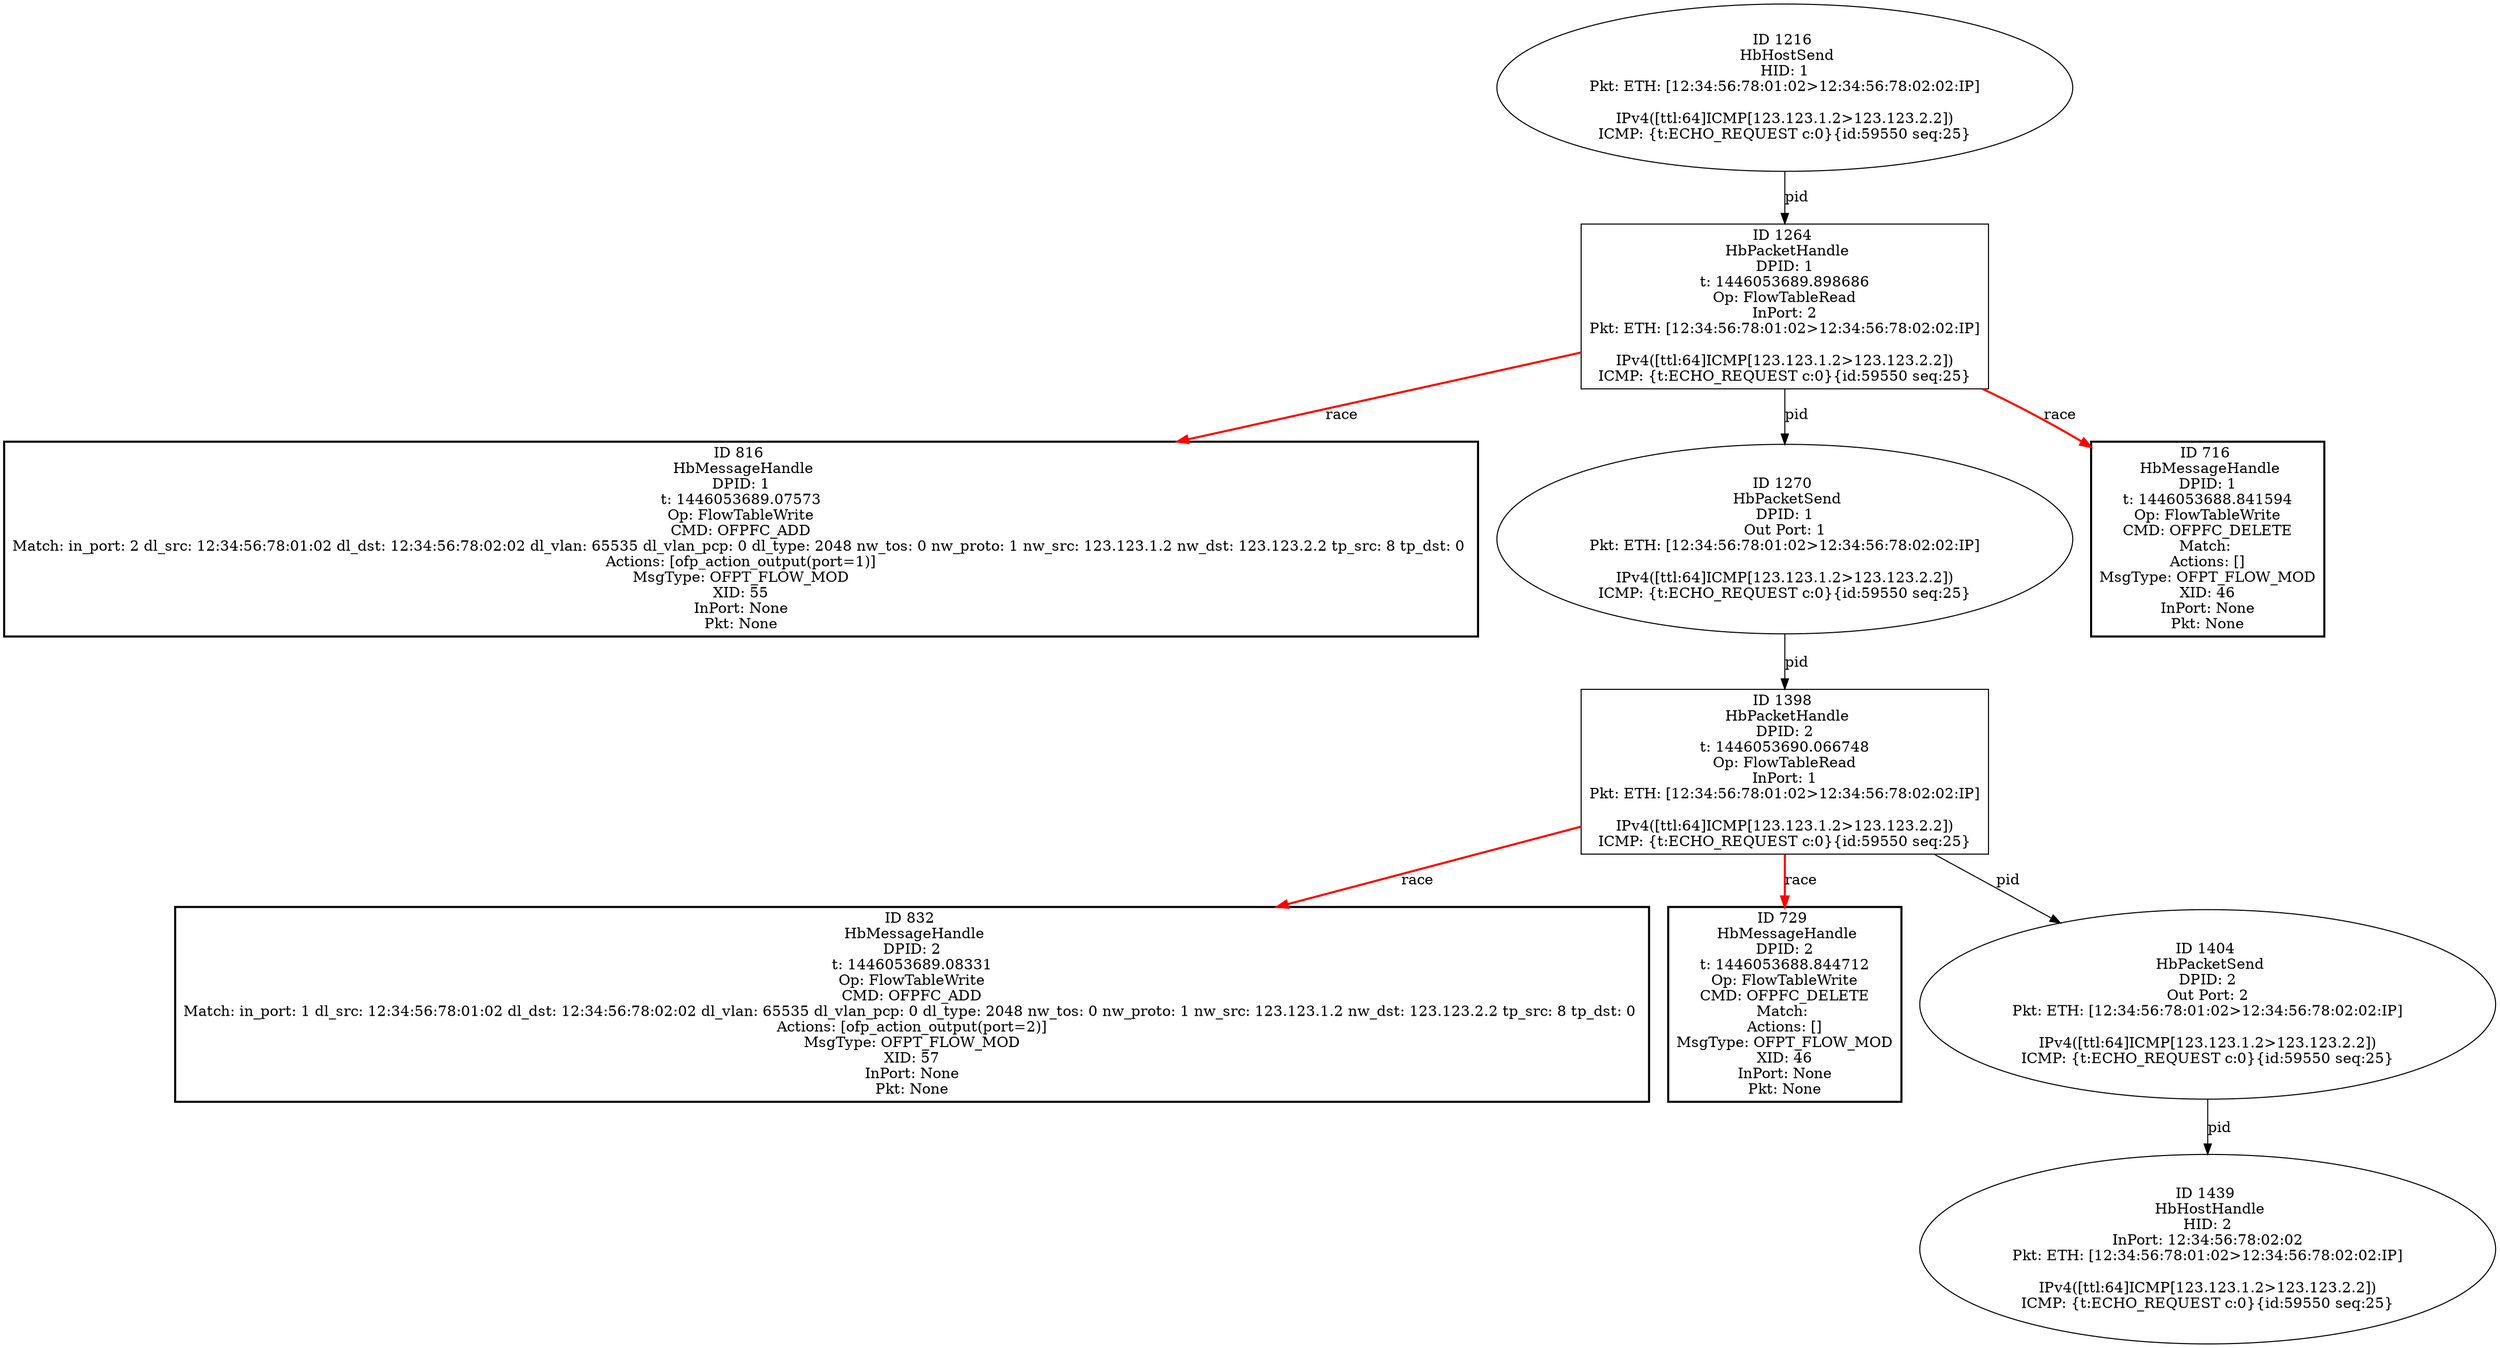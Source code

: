 strict digraph G {
1216 [shape=oval, event=<hb_events.HbHostSend object at 0x103cb4890>, label="ID 1216 
 HbHostSend
HID: 1
Pkt: ETH: [12:34:56:78:01:02>12:34:56:78:02:02:IP]

IPv4([ttl:64]ICMP[123.123.1.2>123.123.2.2])
ICMP: {t:ECHO_REQUEST c:0}{id:59550 seq:25}"];
816 [shape=box, style=bold, event=<hb_events.HbMessageHandle object at 0x103b23310>, label="ID 816 
 HbMessageHandle
DPID: 1
t: 1446053689.07573
Op: FlowTableWrite
CMD: OFPFC_ADD
Match: in_port: 2 dl_src: 12:34:56:78:01:02 dl_dst: 12:34:56:78:02:02 dl_vlan: 65535 dl_vlan_pcp: 0 dl_type: 2048 nw_tos: 0 nw_proto: 1 nw_src: 123.123.1.2 nw_dst: 123.123.2.2 tp_src: 8 tp_dst: 0 
Actions: [ofp_action_output(port=1)]
MsgType: OFPT_FLOW_MOD
XID: 55
InPort: None
Pkt: None"];
1270 [shape=oval, event=<hb_events.HbPacketSend object at 0x103ce0a50>, label="ID 1270 
 HbPacketSend
DPID: 1
Out Port: 1
Pkt: ETH: [12:34:56:78:01:02>12:34:56:78:02:02:IP]

IPv4([ttl:64]ICMP[123.123.1.2>123.123.2.2])
ICMP: {t:ECHO_REQUEST c:0}{id:59550 seq:25}"];
832 [shape=box, style=bold, event=<hb_events.HbMessageHandle object at 0x103b23fd0>, label="ID 832 
 HbMessageHandle
DPID: 2
t: 1446053689.08331
Op: FlowTableWrite
CMD: OFPFC_ADD
Match: in_port: 1 dl_src: 12:34:56:78:01:02 dl_dst: 12:34:56:78:02:02 dl_vlan: 65535 dl_vlan_pcp: 0 dl_type: 2048 nw_tos: 0 nw_proto: 1 nw_src: 123.123.1.2 nw_dst: 123.123.2.2 tp_src: 8 tp_dst: 0 
Actions: [ofp_action_output(port=2)]
MsgType: OFPT_FLOW_MOD
XID: 57
InPort: None
Pkt: None"];
716 [shape=box, style=bold, event=<hb_events.HbMessageHandle object at 0x103b01750>, label="ID 716 
 HbMessageHandle
DPID: 1
t: 1446053688.841594
Op: FlowTableWrite
CMD: OFPFC_DELETE
Match: 
Actions: []
MsgType: OFPT_FLOW_MOD
XID: 46
InPort: None
Pkt: None"];
1264 [shape=box, event=<hb_events.HbPacketHandle object at 0x103cc71d0>, label="ID 1264 
 HbPacketHandle
DPID: 1
t: 1446053689.898686
Op: FlowTableRead
InPort: 2
Pkt: ETH: [12:34:56:78:01:02>12:34:56:78:02:02:IP]

IPv4([ttl:64]ICMP[123.123.1.2>123.123.2.2])
ICMP: {t:ECHO_REQUEST c:0}{id:59550 seq:25}"];
1398 [shape=box, event=<hb_events.HbPacketHandle object at 0x103d57f90>, label="ID 1398 
 HbPacketHandle
DPID: 2
t: 1446053690.066748
Op: FlowTableRead
InPort: 1
Pkt: ETH: [12:34:56:78:01:02>12:34:56:78:02:02:IP]

IPv4([ttl:64]ICMP[123.123.1.2>123.123.2.2])
ICMP: {t:ECHO_REQUEST c:0}{id:59550 seq:25}"];
729 [shape=box, style=bold, event=<hb_events.HbMessageHandle object at 0x103b01ed0>, label="ID 729 
 HbMessageHandle
DPID: 2
t: 1446053688.844712
Op: FlowTableWrite
CMD: OFPFC_DELETE
Match: 
Actions: []
MsgType: OFPT_FLOW_MOD
XID: 46
InPort: None
Pkt: None"];
1404 [shape=oval, event=<hb_events.HbPacketSend object at 0x103d5c350>, label="ID 1404 
 HbPacketSend
DPID: 2
Out Port: 2
Pkt: ETH: [12:34:56:78:01:02>12:34:56:78:02:02:IP]

IPv4([ttl:64]ICMP[123.123.1.2>123.123.2.2])
ICMP: {t:ECHO_REQUEST c:0}{id:59550 seq:25}"];
1439 [shape=oval, event=<hb_events.HbHostHandle object at 0x103d70310>, label="ID 1439 
 HbHostHandle
HID: 2
InPort: 12:34:56:78:02:02
Pkt: ETH: [12:34:56:78:01:02>12:34:56:78:02:02:IP]

IPv4([ttl:64]ICMP[123.123.1.2>123.123.2.2])
ICMP: {t:ECHO_REQUEST c:0}{id:59550 seq:25}"];
1216 -> 1264  [rel=pid, label=pid];
1270 -> 1398  [rel=pid, label=pid];
1264 -> 816  [harmful=True, color=red, style=bold, rel=race, label=race];
1264 -> 716  [harmful=True, color=red, style=bold, rel=race, label=race];
1264 -> 1270  [rel=pid, label=pid];
1398 -> 832  [harmful=True, color=red, style=bold, rel=race, label=race];
1398 -> 729  [harmful=True, color=red, style=bold, rel=race, label=race];
1398 -> 1404  [rel=pid, label=pid];
1404 -> 1439  [rel=pid, label=pid];
}
